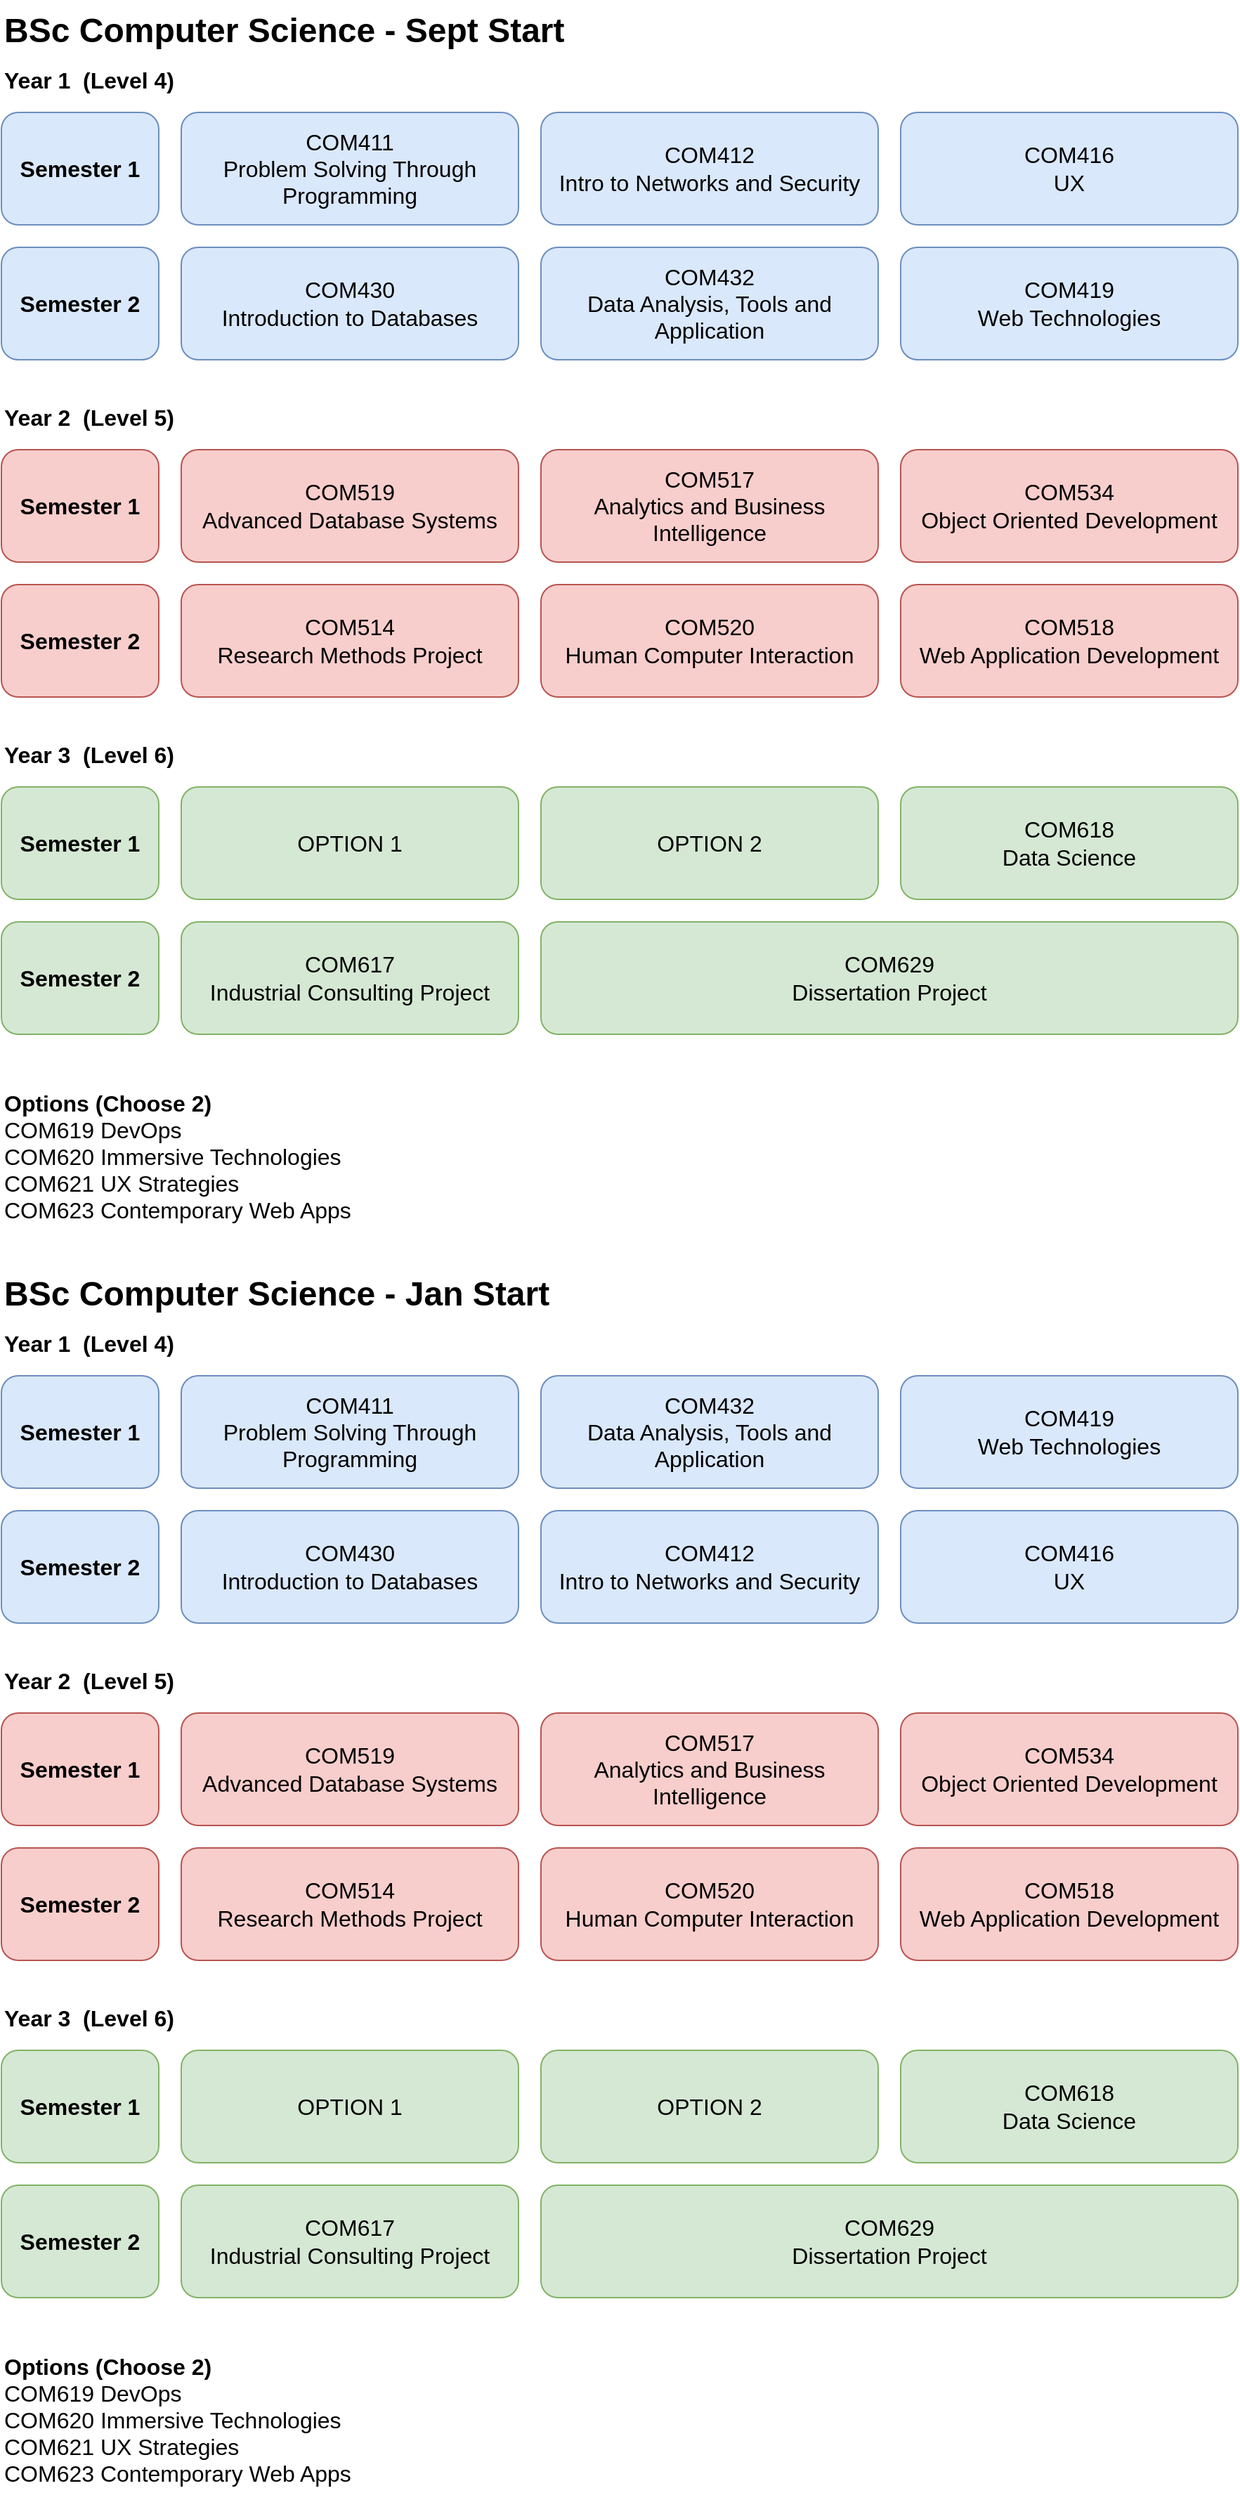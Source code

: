 <mxfile version="26.2.15" pages="4">
  <diagram name="BSc Computing" id="5oKkY3aoXNXuIIxceFsS">
    <mxGraphModel dx="1498" dy="953" grid="1" gridSize="4" guides="1" tooltips="1" connect="1" arrows="1" fold="1" page="1" pageScale="1" pageWidth="1169" pageHeight="1654" math="0" shadow="0">
      <root>
        <mxCell id="0" />
        <mxCell id="1" parent="0" />
        <mxCell id="dmCYJQqiZVbZdqvDrLWX-7" value="&lt;font style=&quot;font-size: 16px;&quot;&gt;&lt;b&gt;Semester 2&lt;/b&gt;&lt;/font&gt;" style="rounded=1;whiteSpace=wrap;html=1;fillColor=#dae8fc;strokeColor=#6c8ebf;" parent="1" vertex="1">
          <mxGeometry x="64" y="273" width="112" height="80" as="geometry" />
        </mxCell>
        <mxCell id="dmCYJQqiZVbZdqvDrLWX-1" value="&lt;font style=&quot;font-size: 16px;&quot;&gt;COM411 &lt;br&gt;Problem Solving Through Programming&lt;/font&gt;" style="rounded=1;whiteSpace=wrap;html=1;fillColor=#dae8fc;strokeColor=#6c8ebf;" parent="1" vertex="1">
          <mxGeometry x="192" y="177" width="240" height="80" as="geometry" />
        </mxCell>
        <mxCell id="dmCYJQqiZVbZdqvDrLWX-2" value="&lt;font style=&quot;font-size: 16px;&quot;&gt;COM416&lt;br&gt;UX&lt;/font&gt;" style="rounded=1;whiteSpace=wrap;html=1;fillColor=#dae8fc;strokeColor=#6c8ebf;" parent="1" vertex="1">
          <mxGeometry x="704" y="177" width="240" height="80" as="geometry" />
        </mxCell>
        <mxCell id="dmCYJQqiZVbZdqvDrLWX-3" value="&lt;font style=&quot;font-size: 16px;&quot;&gt;COM412 &lt;br&gt;Intro to Networks and Security&lt;/font&gt;" style="rounded=1;whiteSpace=wrap;html=1;fillColor=#dae8fc;strokeColor=#6c8ebf;" parent="1" vertex="1">
          <mxGeometry x="448" y="177" width="240" height="80" as="geometry" />
        </mxCell>
        <mxCell id="dmCYJQqiZVbZdqvDrLWX-4" value="&lt;font style=&quot;font-size: 16px;&quot;&gt;COM430&lt;br&gt;Introduction to Databases&lt;/font&gt;" style="rounded=1;whiteSpace=wrap;html=1;fillColor=#dae8fc;strokeColor=#6c8ebf;" parent="1" vertex="1">
          <mxGeometry x="192" y="273" width="240" height="80" as="geometry" />
        </mxCell>
        <mxCell id="dmCYJQqiZVbZdqvDrLWX-5" value="&lt;font style=&quot;font-size: 16px;&quot;&gt;COM432&lt;br&gt;Data Analysis, Tools and Application &lt;/font&gt;" style="rounded=1;whiteSpace=wrap;html=1;fillColor=#dae8fc;strokeColor=#6c8ebf;" parent="1" vertex="1">
          <mxGeometry x="448" y="273" width="240" height="80" as="geometry" />
        </mxCell>
        <mxCell id="dmCYJQqiZVbZdqvDrLWX-6" value="&lt;font style=&quot;font-size: 16px;&quot;&gt;COM419&lt;br&gt;Web Technologies&lt;/font&gt;" style="rounded=1;whiteSpace=wrap;html=1;fillColor=#dae8fc;strokeColor=#6c8ebf;" parent="1" vertex="1">
          <mxGeometry x="704" y="273" width="240" height="80" as="geometry" />
        </mxCell>
        <mxCell id="dmCYJQqiZVbZdqvDrLWX-8" value="&lt;font style=&quot;font-size: 16px;&quot;&gt;&lt;b&gt;Semester 1&lt;/b&gt;&lt;/font&gt;" style="rounded=1;whiteSpace=wrap;html=1;fillColor=#dae8fc;strokeColor=#6c8ebf;" parent="1" vertex="1">
          <mxGeometry x="64" y="177" width="112" height="80" as="geometry" />
        </mxCell>
        <mxCell id="dmCYJQqiZVbZdqvDrLWX-10" value="&lt;font style=&quot;font-size: 24px;&quot;&gt;&lt;b&gt;BSc Computer Science - Sept Start&lt;/b&gt;&lt;/font&gt;" style="text;html=1;align=left;verticalAlign=middle;resizable=0;points=[];autosize=1;strokeColor=none;fillColor=none;" parent="1" vertex="1">
          <mxGeometry x="64" y="97" width="420" height="44" as="geometry" />
        </mxCell>
        <mxCell id="dmCYJQqiZVbZdqvDrLWX-11" value="&lt;font style=&quot;font-size: 16px;&quot;&gt;&lt;b&gt;Year 1&amp;nbsp; (Level 4)&lt;/b&gt;&lt;/font&gt;" style="text;html=1;align=left;verticalAlign=middle;resizable=0;points=[];autosize=1;strokeColor=none;fillColor=none;" parent="1" vertex="1">
          <mxGeometry x="64" y="138" width="144" height="32" as="geometry" />
        </mxCell>
        <mxCell id="dmCYJQqiZVbZdqvDrLWX-12" value="&lt;font style=&quot;font-size: 16px;&quot;&gt;&lt;b&gt;Semester 2&lt;/b&gt;&lt;/font&gt;" style="rounded=1;whiteSpace=wrap;html=1;fillColor=#f8cecc;strokeColor=#b85450;" parent="1" vertex="1">
          <mxGeometry x="64" y="513" width="112" height="80" as="geometry" />
        </mxCell>
        <mxCell id="dmCYJQqiZVbZdqvDrLWX-13" value="&lt;font style=&quot;font-size: 16px;&quot;&gt;COM519&lt;br&gt;Advanced Database Systems&lt;/font&gt;" style="rounded=1;whiteSpace=wrap;html=1;fillColor=#f8cecc;strokeColor=#b85450;" parent="1" vertex="1">
          <mxGeometry x="192" y="417" width="240" height="80" as="geometry" />
        </mxCell>
        <mxCell id="dmCYJQqiZVbZdqvDrLWX-14" value="&lt;font style=&quot;font-size: 16px;&quot;&gt;COM534&lt;br&gt;Object Oriented Development&lt;/font&gt;" style="rounded=1;whiteSpace=wrap;html=1;fillColor=#f8cecc;strokeColor=#b85450;" parent="1" vertex="1">
          <mxGeometry x="704" y="417" width="240" height="80" as="geometry" />
        </mxCell>
        <mxCell id="dmCYJQqiZVbZdqvDrLWX-15" value="&lt;font style=&quot;font-size: 16px;&quot;&gt;COM517 &lt;br&gt;Analytics and Business Intelligence&lt;/font&gt;" style="rounded=1;whiteSpace=wrap;html=1;fillColor=#f8cecc;strokeColor=#b85450;" parent="1" vertex="1">
          <mxGeometry x="448" y="417" width="240" height="80" as="geometry" />
        </mxCell>
        <mxCell id="dmCYJQqiZVbZdqvDrLWX-16" value="&lt;font style=&quot;font-size: 16px;&quot;&gt;COM514&lt;br&gt;Research Methods Project&lt;/font&gt;" style="rounded=1;whiteSpace=wrap;html=1;fillColor=#f8cecc;strokeColor=#b85450;" parent="1" vertex="1">
          <mxGeometry x="192" y="513" width="240" height="80" as="geometry" />
        </mxCell>
        <mxCell id="dmCYJQqiZVbZdqvDrLWX-17" value="&lt;font style=&quot;font-size: 16px;&quot;&gt;COM520&lt;br&gt;Human Computer Interaction&lt;/font&gt;" style="rounded=1;whiteSpace=wrap;html=1;fillColor=#f8cecc;strokeColor=#b85450;" parent="1" vertex="1">
          <mxGeometry x="448" y="513" width="240" height="80" as="geometry" />
        </mxCell>
        <mxCell id="dmCYJQqiZVbZdqvDrLWX-18" value="&lt;font style=&quot;font-size: 16px;&quot;&gt;COM518&lt;br&gt;Web Application Development&lt;/font&gt;" style="rounded=1;whiteSpace=wrap;html=1;fillColor=#f8cecc;strokeColor=#b85450;" parent="1" vertex="1">
          <mxGeometry x="704" y="513" width="240" height="80" as="geometry" />
        </mxCell>
        <mxCell id="dmCYJQqiZVbZdqvDrLWX-19" value="&lt;font style=&quot;font-size: 16px;&quot;&gt;&lt;b&gt;Semester 1&lt;/b&gt;&lt;/font&gt;" style="rounded=1;whiteSpace=wrap;html=1;fillColor=#f8cecc;strokeColor=#b85450;" parent="1" vertex="1">
          <mxGeometry x="64" y="417" width="112" height="80" as="geometry" />
        </mxCell>
        <mxCell id="dmCYJQqiZVbZdqvDrLWX-20" value="&lt;font style=&quot;font-size: 16px;&quot;&gt;&lt;b&gt;Year 2&amp;nbsp; (Level 5)&lt;/b&gt;&lt;/font&gt;" style="text;html=1;align=left;verticalAlign=middle;resizable=0;points=[];autosize=1;strokeColor=none;fillColor=none;" parent="1" vertex="1">
          <mxGeometry x="64" y="378" width="144" height="32" as="geometry" />
        </mxCell>
        <mxCell id="dmCYJQqiZVbZdqvDrLWX-21" value="&lt;font style=&quot;font-size: 16px;&quot;&gt;&lt;b&gt;Semester 2&lt;/b&gt;&lt;/font&gt;" style="rounded=1;whiteSpace=wrap;html=1;fillColor=#d5e8d4;strokeColor=#82b366;" parent="1" vertex="1">
          <mxGeometry x="64" y="753" width="112" height="80" as="geometry" />
        </mxCell>
        <mxCell id="dmCYJQqiZVbZdqvDrLWX-22" value="&lt;span style=&quot;font-size: 16px;&quot;&gt;OPTION 1&lt;/span&gt;" style="rounded=1;whiteSpace=wrap;html=1;fillColor=#d5e8d4;strokeColor=#82b366;" parent="1" vertex="1">
          <mxGeometry x="192" y="657" width="240" height="80" as="geometry" />
        </mxCell>
        <mxCell id="dmCYJQqiZVbZdqvDrLWX-23" value="&lt;font style=&quot;font-size: 16px;&quot;&gt;COM618&lt;br&gt;Data Science&lt;/font&gt;" style="rounded=1;whiteSpace=wrap;html=1;fillColor=#d5e8d4;strokeColor=#82b366;" parent="1" vertex="1">
          <mxGeometry x="704" y="657" width="240" height="80" as="geometry" />
        </mxCell>
        <mxCell id="dmCYJQqiZVbZdqvDrLWX-24" value="&lt;span style=&quot;font-size: 16px;&quot;&gt;OPTION 2&lt;/span&gt;" style="rounded=1;whiteSpace=wrap;html=1;fillColor=#d5e8d4;strokeColor=#82b366;" parent="1" vertex="1">
          <mxGeometry x="448" y="657" width="240" height="80" as="geometry" />
        </mxCell>
        <mxCell id="dmCYJQqiZVbZdqvDrLWX-25" value="&lt;font style=&quot;font-size: 16px;&quot;&gt;&lt;font style=&quot;font-size: 16px;&quot;&gt;COM617&lt;br&gt;Industrial Consulting Projec&lt;/font&gt;t&lt;/font&gt;" style="rounded=1;whiteSpace=wrap;html=1;fillColor=#d5e8d4;strokeColor=#82b366;" parent="1" vertex="1">
          <mxGeometry x="192" y="753" width="240" height="80" as="geometry" />
        </mxCell>
        <mxCell id="dmCYJQqiZVbZdqvDrLWX-26" value="&lt;font style=&quot;font-size: 16px;&quot;&gt;COM629&lt;br&gt;Dissertation Project &lt;/font&gt;" style="rounded=1;whiteSpace=wrap;html=1;fillColor=#d5e8d4;strokeColor=#82b366;" parent="1" vertex="1">
          <mxGeometry x="448" y="753" width="496" height="80" as="geometry" />
        </mxCell>
        <mxCell id="dmCYJQqiZVbZdqvDrLWX-28" value="&lt;font style=&quot;font-size: 16px;&quot;&gt;&lt;b&gt;Semester 1&lt;/b&gt;&lt;/font&gt;" style="rounded=1;whiteSpace=wrap;html=1;fillColor=#d5e8d4;strokeColor=#82b366;" parent="1" vertex="1">
          <mxGeometry x="64" y="657" width="112" height="80" as="geometry" />
        </mxCell>
        <mxCell id="dmCYJQqiZVbZdqvDrLWX-29" value="&lt;font style=&quot;font-size: 16px;&quot;&gt;&lt;b&gt;Year 3&amp;nbsp; (Level 6)&lt;/b&gt;&lt;/font&gt;" style="text;html=1;align=left;verticalAlign=middle;resizable=0;points=[];autosize=1;strokeColor=none;fillColor=none;" parent="1" vertex="1">
          <mxGeometry x="64" y="618" width="144" height="32" as="geometry" />
        </mxCell>
        <mxCell id="dmCYJQqiZVbZdqvDrLWX-30" value="&lt;font style=&quot;font-size: 16px;&quot;&gt;&lt;b&gt;Options (Choose 2)&lt;/b&gt;&lt;br&gt;COM619 DevOps &lt;br&gt;COM620 Immersive Technologies&lt;br&gt;COM621 UX Strategies&lt;br&gt;COM623 Contemporary Web Apps&lt;br&gt;&lt;/font&gt;" style="text;html=1;align=left;verticalAlign=middle;resizable=0;points=[];autosize=1;strokeColor=none;fillColor=none;" parent="1" vertex="1">
          <mxGeometry x="64" y="864" width="268" height="112" as="geometry" />
        </mxCell>
        <mxCell id="KaZkUvFLCKGvjJ1akCM5-1" value="&lt;font style=&quot;font-size: 16px;&quot;&gt;&lt;b&gt;Semester 2&lt;/b&gt;&lt;/font&gt;" style="rounded=1;whiteSpace=wrap;html=1;fillColor=#dae8fc;strokeColor=#6c8ebf;" vertex="1" parent="1">
          <mxGeometry x="64" y="1172" width="112" height="80" as="geometry" />
        </mxCell>
        <mxCell id="KaZkUvFLCKGvjJ1akCM5-2" value="&lt;font style=&quot;font-size: 16px;&quot;&gt;COM411 &lt;br&gt;Problem Solving Through Programming&lt;/font&gt;" style="rounded=1;whiteSpace=wrap;html=1;fillColor=#dae8fc;strokeColor=#6c8ebf;" vertex="1" parent="1">
          <mxGeometry x="192" y="1076" width="240" height="80" as="geometry" />
        </mxCell>
        <mxCell id="KaZkUvFLCKGvjJ1akCM5-3" value="&lt;font style=&quot;font-size: 16px;&quot;&gt;COM416&lt;br&gt;UX&lt;/font&gt;" style="rounded=1;whiteSpace=wrap;html=1;fillColor=#dae8fc;strokeColor=#6c8ebf;" vertex="1" parent="1">
          <mxGeometry x="704" y="1172" width="240" height="80" as="geometry" />
        </mxCell>
        <mxCell id="KaZkUvFLCKGvjJ1akCM5-4" value="&lt;font style=&quot;font-size: 16px;&quot;&gt;COM412 &lt;br&gt;Intro to Networks and Security&lt;/font&gt;" style="rounded=1;whiteSpace=wrap;html=1;fillColor=#dae8fc;strokeColor=#6c8ebf;" vertex="1" parent="1">
          <mxGeometry x="448" y="1172" width="240" height="80" as="geometry" />
        </mxCell>
        <mxCell id="KaZkUvFLCKGvjJ1akCM5-5" value="&lt;font style=&quot;font-size: 16px;&quot;&gt;COM430&lt;br&gt;Introduction to Databases&lt;/font&gt;" style="rounded=1;whiteSpace=wrap;html=1;fillColor=#dae8fc;strokeColor=#6c8ebf;" vertex="1" parent="1">
          <mxGeometry x="192" y="1172" width="240" height="80" as="geometry" />
        </mxCell>
        <mxCell id="KaZkUvFLCKGvjJ1akCM5-6" value="&lt;font style=&quot;font-size: 16px;&quot;&gt;COM432&lt;br&gt;Data Analysis, Tools and Application &lt;/font&gt;" style="rounded=1;whiteSpace=wrap;html=1;fillColor=#dae8fc;strokeColor=#6c8ebf;" vertex="1" parent="1">
          <mxGeometry x="448" y="1076" width="240" height="80" as="geometry" />
        </mxCell>
        <mxCell id="KaZkUvFLCKGvjJ1akCM5-7" value="&lt;font style=&quot;font-size: 16px;&quot;&gt;COM419&lt;br&gt;Web Technologies&lt;/font&gt;" style="rounded=1;whiteSpace=wrap;html=1;fillColor=#dae8fc;strokeColor=#6c8ebf;" vertex="1" parent="1">
          <mxGeometry x="704" y="1076" width="240" height="80" as="geometry" />
        </mxCell>
        <mxCell id="KaZkUvFLCKGvjJ1akCM5-8" value="&lt;font style=&quot;font-size: 16px;&quot;&gt;&lt;b&gt;Semester 1&lt;/b&gt;&lt;/font&gt;" style="rounded=1;whiteSpace=wrap;html=1;fillColor=#dae8fc;strokeColor=#6c8ebf;" vertex="1" parent="1">
          <mxGeometry x="64" y="1076" width="112" height="80" as="geometry" />
        </mxCell>
        <mxCell id="KaZkUvFLCKGvjJ1akCM5-9" value="&lt;font style=&quot;font-size: 24px;&quot;&gt;&lt;b&gt;BSc Computer Science - Jan Start&lt;/b&gt;&lt;/font&gt;" style="text;html=1;align=left;verticalAlign=middle;resizable=0;points=[];autosize=1;strokeColor=none;fillColor=none;" vertex="1" parent="1">
          <mxGeometry x="64" y="996" width="412" height="44" as="geometry" />
        </mxCell>
        <mxCell id="KaZkUvFLCKGvjJ1akCM5-10" value="&lt;font style=&quot;font-size: 16px;&quot;&gt;&lt;b&gt;Year 1&amp;nbsp; (Level 4)&lt;/b&gt;&lt;/font&gt;" style="text;html=1;align=left;verticalAlign=middle;resizable=0;points=[];autosize=1;strokeColor=none;fillColor=none;" vertex="1" parent="1">
          <mxGeometry x="64" y="1037" width="144" height="32" as="geometry" />
        </mxCell>
        <mxCell id="KaZkUvFLCKGvjJ1akCM5-11" value="&lt;font style=&quot;font-size: 16px;&quot;&gt;&lt;b&gt;Semester 2&lt;/b&gt;&lt;/font&gt;" style="rounded=1;whiteSpace=wrap;html=1;fillColor=#f8cecc;strokeColor=#b85450;" vertex="1" parent="1">
          <mxGeometry x="64" y="1412" width="112" height="80" as="geometry" />
        </mxCell>
        <mxCell id="KaZkUvFLCKGvjJ1akCM5-12" value="&lt;font style=&quot;font-size: 16px;&quot;&gt;COM519&lt;br&gt;Advanced Database Systems&lt;/font&gt;" style="rounded=1;whiteSpace=wrap;html=1;fillColor=#f8cecc;strokeColor=#b85450;" vertex="1" parent="1">
          <mxGeometry x="192" y="1316" width="240" height="80" as="geometry" />
        </mxCell>
        <mxCell id="KaZkUvFLCKGvjJ1akCM5-13" value="&lt;font style=&quot;font-size: 16px;&quot;&gt;COM534&lt;br&gt;Object Oriented Development&lt;/font&gt;" style="rounded=1;whiteSpace=wrap;html=1;fillColor=#f8cecc;strokeColor=#b85450;" vertex="1" parent="1">
          <mxGeometry x="704" y="1316" width="240" height="80" as="geometry" />
        </mxCell>
        <mxCell id="KaZkUvFLCKGvjJ1akCM5-14" value="&lt;font style=&quot;font-size: 16px;&quot;&gt;COM517 &lt;br&gt;Analytics and Business Intelligence&lt;/font&gt;" style="rounded=1;whiteSpace=wrap;html=1;fillColor=#f8cecc;strokeColor=#b85450;" vertex="1" parent="1">
          <mxGeometry x="448" y="1316" width="240" height="80" as="geometry" />
        </mxCell>
        <mxCell id="KaZkUvFLCKGvjJ1akCM5-15" value="&lt;font style=&quot;font-size: 16px;&quot;&gt;COM514&lt;br&gt;Research Methods Project&lt;/font&gt;" style="rounded=1;whiteSpace=wrap;html=1;fillColor=#f8cecc;strokeColor=#b85450;" vertex="1" parent="1">
          <mxGeometry x="192" y="1412" width="240" height="80" as="geometry" />
        </mxCell>
        <mxCell id="KaZkUvFLCKGvjJ1akCM5-16" value="&lt;font style=&quot;font-size: 16px;&quot;&gt;COM520&lt;br&gt;Human Computer Interaction&lt;/font&gt;" style="rounded=1;whiteSpace=wrap;html=1;fillColor=#f8cecc;strokeColor=#b85450;" vertex="1" parent="1">
          <mxGeometry x="448" y="1412" width="240" height="80" as="geometry" />
        </mxCell>
        <mxCell id="KaZkUvFLCKGvjJ1akCM5-17" value="&lt;font style=&quot;font-size: 16px;&quot;&gt;COM518&lt;br&gt;Web Application Development&lt;/font&gt;" style="rounded=1;whiteSpace=wrap;html=1;fillColor=#f8cecc;strokeColor=#b85450;" vertex="1" parent="1">
          <mxGeometry x="704" y="1412" width="240" height="80" as="geometry" />
        </mxCell>
        <mxCell id="KaZkUvFLCKGvjJ1akCM5-18" value="&lt;font style=&quot;font-size: 16px;&quot;&gt;&lt;b&gt;Semester 1&lt;/b&gt;&lt;/font&gt;" style="rounded=1;whiteSpace=wrap;html=1;fillColor=#f8cecc;strokeColor=#b85450;" vertex="1" parent="1">
          <mxGeometry x="64" y="1316" width="112" height="80" as="geometry" />
        </mxCell>
        <mxCell id="KaZkUvFLCKGvjJ1akCM5-19" value="&lt;font style=&quot;font-size: 16px;&quot;&gt;&lt;b&gt;Year 2&amp;nbsp; (Level 5)&lt;/b&gt;&lt;/font&gt;" style="text;html=1;align=left;verticalAlign=middle;resizable=0;points=[];autosize=1;strokeColor=none;fillColor=none;" vertex="1" parent="1">
          <mxGeometry x="64" y="1277" width="144" height="32" as="geometry" />
        </mxCell>
        <mxCell id="KaZkUvFLCKGvjJ1akCM5-20" value="&lt;font style=&quot;font-size: 16px;&quot;&gt;&lt;b&gt;Semester 2&lt;/b&gt;&lt;/font&gt;" style="rounded=1;whiteSpace=wrap;html=1;fillColor=#d5e8d4;strokeColor=#82b366;" vertex="1" parent="1">
          <mxGeometry x="64" y="1652" width="112" height="80" as="geometry" />
        </mxCell>
        <mxCell id="KaZkUvFLCKGvjJ1akCM5-21" value="&lt;span style=&quot;font-size: 16px;&quot;&gt;OPTION 1&lt;/span&gt;" style="rounded=1;whiteSpace=wrap;html=1;fillColor=#d5e8d4;strokeColor=#82b366;" vertex="1" parent="1">
          <mxGeometry x="192" y="1556" width="240" height="80" as="geometry" />
        </mxCell>
        <mxCell id="KaZkUvFLCKGvjJ1akCM5-22" value="&lt;font style=&quot;font-size: 16px;&quot;&gt;COM618&lt;br&gt;Data Science&lt;/font&gt;" style="rounded=1;whiteSpace=wrap;html=1;fillColor=#d5e8d4;strokeColor=#82b366;" vertex="1" parent="1">
          <mxGeometry x="704" y="1556" width="240" height="80" as="geometry" />
        </mxCell>
        <mxCell id="KaZkUvFLCKGvjJ1akCM5-23" value="&lt;span style=&quot;font-size: 16px;&quot;&gt;OPTION 2&lt;/span&gt;" style="rounded=1;whiteSpace=wrap;html=1;fillColor=#d5e8d4;strokeColor=#82b366;" vertex="1" parent="1">
          <mxGeometry x="448" y="1556" width="240" height="80" as="geometry" />
        </mxCell>
        <mxCell id="KaZkUvFLCKGvjJ1akCM5-24" value="&lt;font style=&quot;font-size: 16px;&quot;&gt;&lt;font style=&quot;font-size: 16px;&quot;&gt;COM617&lt;br&gt;Industrial Consulting Projec&lt;/font&gt;t&lt;/font&gt;" style="rounded=1;whiteSpace=wrap;html=1;fillColor=#d5e8d4;strokeColor=#82b366;" vertex="1" parent="1">
          <mxGeometry x="192" y="1652" width="240" height="80" as="geometry" />
        </mxCell>
        <mxCell id="KaZkUvFLCKGvjJ1akCM5-25" value="&lt;font style=&quot;font-size: 16px;&quot;&gt;COM629&lt;br&gt;Dissertation Project &lt;/font&gt;" style="rounded=1;whiteSpace=wrap;html=1;fillColor=#d5e8d4;strokeColor=#82b366;" vertex="1" parent="1">
          <mxGeometry x="448" y="1652" width="496" height="80" as="geometry" />
        </mxCell>
        <mxCell id="KaZkUvFLCKGvjJ1akCM5-26" value="&lt;font style=&quot;font-size: 16px;&quot;&gt;&lt;b&gt;Semester 1&lt;/b&gt;&lt;/font&gt;" style="rounded=1;whiteSpace=wrap;html=1;fillColor=#d5e8d4;strokeColor=#82b366;" vertex="1" parent="1">
          <mxGeometry x="64" y="1556" width="112" height="80" as="geometry" />
        </mxCell>
        <mxCell id="KaZkUvFLCKGvjJ1akCM5-27" value="&lt;font style=&quot;font-size: 16px;&quot;&gt;&lt;b&gt;Year 3&amp;nbsp; (Level 6)&lt;/b&gt;&lt;/font&gt;" style="text;html=1;align=left;verticalAlign=middle;resizable=0;points=[];autosize=1;strokeColor=none;fillColor=none;" vertex="1" parent="1">
          <mxGeometry x="64" y="1517" width="144" height="32" as="geometry" />
        </mxCell>
        <mxCell id="KaZkUvFLCKGvjJ1akCM5-28" value="&lt;font style=&quot;font-size: 16px;&quot;&gt;&lt;b&gt;Options (Choose 2)&lt;/b&gt;&lt;br&gt;COM619 DevOps &lt;br&gt;COM620 Immersive Technologies&lt;br&gt;COM621 UX Strategies&lt;br&gt;COM623 Contemporary Web Apps&lt;br&gt;&lt;/font&gt;" style="text;html=1;align=left;verticalAlign=middle;resizable=0;points=[];autosize=1;strokeColor=none;fillColor=none;" vertex="1" parent="1">
          <mxGeometry x="64" y="1763" width="268" height="112" as="geometry" />
        </mxCell>
      </root>
    </mxGraphModel>
  </diagram>
  <diagram name="BSc Software Engineering" id="3MNGfRF_Feda_YQG2LIf">
    <mxGraphModel dx="1419" dy="620" grid="1" gridSize="4" guides="1" tooltips="1" connect="1" arrows="1" fold="1" page="1" pageScale="1" pageWidth="1169" pageHeight="1654" math="0" shadow="0">
      <root>
        <mxCell id="A-2Iu6MPS0eFOaTUJ5Hn-0" />
        <mxCell id="A-2Iu6MPS0eFOaTUJ5Hn-1" parent="A-2Iu6MPS0eFOaTUJ5Hn-0" />
        <mxCell id="A-2Iu6MPS0eFOaTUJ5Hn-2" value="&lt;font style=&quot;font-size: 16px;&quot;&gt;&lt;b&gt;Semester 2&lt;/b&gt;&lt;/font&gt;" style="rounded=1;whiteSpace=wrap;html=1;fillColor=#dae8fc;strokeColor=#6c8ebf;" parent="A-2Iu6MPS0eFOaTUJ5Hn-1" vertex="1">
          <mxGeometry x="64" y="273" width="112" height="80" as="geometry" />
        </mxCell>
        <mxCell id="A-2Iu6MPS0eFOaTUJ5Hn-3" value="&lt;font style=&quot;font-size: 16px;&quot;&gt;COM411 &lt;br&gt;Problem Solving Through Programming&lt;/font&gt;" style="rounded=1;whiteSpace=wrap;html=1;fillColor=#dae8fc;strokeColor=#6c8ebf;" parent="A-2Iu6MPS0eFOaTUJ5Hn-1" vertex="1">
          <mxGeometry x="192" y="177" width="240" height="80" as="geometry" />
        </mxCell>
        <mxCell id="A-2Iu6MPS0eFOaTUJ5Hn-4" value="&lt;font style=&quot;font-size: 16px;&quot;&gt;COM431&lt;br&gt;Data Structures, Algorithms &amp;amp; Mathematics&lt;/font&gt;" style="rounded=1;whiteSpace=wrap;html=1;fillColor=#dae8fc;strokeColor=#6c8ebf;" parent="A-2Iu6MPS0eFOaTUJ5Hn-1" vertex="1">
          <mxGeometry x="192" y="276" width="240" height="80" as="geometry" />
        </mxCell>
        <mxCell id="A-2Iu6MPS0eFOaTUJ5Hn-5" value="&lt;font style=&quot;font-size: 16px;&quot;&gt;COM412 &lt;br&gt;Intro to Networks and Security&lt;/font&gt;" style="rounded=1;whiteSpace=wrap;html=1;fillColor=#dae8fc;strokeColor=#6c8ebf;" parent="A-2Iu6MPS0eFOaTUJ5Hn-1" vertex="1">
          <mxGeometry x="448" y="177" width="240" height="80" as="geometry" />
        </mxCell>
        <mxCell id="A-2Iu6MPS0eFOaTUJ5Hn-6" value="&lt;font style=&quot;font-size: 16px;&quot;&gt;COM430&lt;br&gt;Introduction to Databases&lt;/font&gt;" style="rounded=1;whiteSpace=wrap;html=1;fillColor=#dae8fc;strokeColor=#6c8ebf;" parent="A-2Iu6MPS0eFOaTUJ5Hn-1" vertex="1">
          <mxGeometry x="704" y="177" width="240" height="80" as="geometry" />
        </mxCell>
        <mxCell id="A-2Iu6MPS0eFOaTUJ5Hn-7" value="&lt;font style=&quot;font-size: 16px;&quot;&gt;COM422&lt;br&gt;Software Testing and Reliability Engineering &lt;/font&gt;" style="rounded=1;whiteSpace=wrap;html=1;fillColor=#dae8fc;strokeColor=#6c8ebf;" parent="A-2Iu6MPS0eFOaTUJ5Hn-1" vertex="1">
          <mxGeometry x="448" y="273" width="240" height="80" as="geometry" />
        </mxCell>
        <mxCell id="A-2Iu6MPS0eFOaTUJ5Hn-8" value="&lt;font style=&quot;font-size: 16px;&quot;&gt;COM419&lt;br&gt;Web Technologies&lt;/font&gt;" style="rounded=1;whiteSpace=wrap;html=1;fillColor=#dae8fc;strokeColor=#6c8ebf;" parent="A-2Iu6MPS0eFOaTUJ5Hn-1" vertex="1">
          <mxGeometry x="704" y="273" width="240" height="80" as="geometry" />
        </mxCell>
        <mxCell id="A-2Iu6MPS0eFOaTUJ5Hn-9" value="&lt;font style=&quot;font-size: 16px;&quot;&gt;&lt;b&gt;Semester 1&lt;/b&gt;&lt;/font&gt;" style="rounded=1;whiteSpace=wrap;html=1;fillColor=#dae8fc;strokeColor=#6c8ebf;" parent="A-2Iu6MPS0eFOaTUJ5Hn-1" vertex="1">
          <mxGeometry x="64" y="177" width="112" height="80" as="geometry" />
        </mxCell>
        <mxCell id="A-2Iu6MPS0eFOaTUJ5Hn-10" value="&lt;font style=&quot;font-size: 24px;&quot;&gt;&lt;b&gt;BSc &lt;/b&gt;&lt;/font&gt;&lt;font style=&quot;font-size: 24px;&quot;&gt;&lt;b&gt;Software Engineering&lt;/b&gt;&lt;/font&gt;" style="text;html=1;align=left;verticalAlign=middle;resizable=0;points=[];autosize=1;strokeColor=none;fillColor=none;" parent="A-2Iu6MPS0eFOaTUJ5Hn-1" vertex="1">
          <mxGeometry x="64" y="97" width="324" height="44" as="geometry" />
        </mxCell>
        <mxCell id="A-2Iu6MPS0eFOaTUJ5Hn-11" value="&lt;font style=&quot;font-size: 16px;&quot;&gt;&lt;b&gt;Year 1&amp;nbsp; (Level 4)&lt;/b&gt;&lt;/font&gt;" style="text;html=1;align=left;verticalAlign=middle;resizable=0;points=[];autosize=1;strokeColor=none;fillColor=none;" parent="A-2Iu6MPS0eFOaTUJ5Hn-1" vertex="1">
          <mxGeometry x="64" y="138" width="144" height="32" as="geometry" />
        </mxCell>
        <mxCell id="A-2Iu6MPS0eFOaTUJ5Hn-12" value="&lt;font style=&quot;font-size: 16px;&quot;&gt;&lt;b&gt;Semester 2&lt;/b&gt;&lt;/font&gt;" style="rounded=1;whiteSpace=wrap;html=1;fillColor=#f8cecc;strokeColor=#b85450;" parent="A-2Iu6MPS0eFOaTUJ5Hn-1" vertex="1">
          <mxGeometry x="64" y="513" width="112" height="80" as="geometry" />
        </mxCell>
        <mxCell id="A-2Iu6MPS0eFOaTUJ5Hn-13" value="&lt;font style=&quot;font-size: 16px;&quot;&gt;COM519&lt;br&gt;Advanced Database Systems&lt;/font&gt;" style="rounded=1;whiteSpace=wrap;html=1;fillColor=#f8cecc;strokeColor=#b85450;" parent="A-2Iu6MPS0eFOaTUJ5Hn-1" vertex="1">
          <mxGeometry x="192" y="417" width="240" height="80" as="geometry" />
        </mxCell>
        <mxCell id="A-2Iu6MPS0eFOaTUJ5Hn-14" value="&lt;font style=&quot;font-size: 16px;&quot;&gt;COM534&lt;br&gt;Object Oriented Development&lt;/font&gt;" style="rounded=1;whiteSpace=wrap;html=1;fillColor=#f8cecc;strokeColor=#b85450;" parent="A-2Iu6MPS0eFOaTUJ5Hn-1" vertex="1">
          <mxGeometry x="704" y="417" width="240" height="80" as="geometry" />
        </mxCell>
        <mxCell id="A-2Iu6MPS0eFOaTUJ5Hn-15" value="&lt;font style=&quot;font-size: 16px;&quot;&gt;COM526&lt;br&gt;Introduction to AI&lt;/font&gt;" style="rounded=1;whiteSpace=wrap;html=1;fillColor=#f8cecc;strokeColor=#b85450;" parent="A-2Iu6MPS0eFOaTUJ5Hn-1" vertex="1">
          <mxGeometry x="448" y="417" width="240" height="80" as="geometry" />
        </mxCell>
        <mxCell id="A-2Iu6MPS0eFOaTUJ5Hn-16" value="&lt;font style=&quot;font-size: 16px;&quot;&gt;COM514&lt;br&gt;Research Methods Project&lt;/font&gt;" style="rounded=1;whiteSpace=wrap;html=1;fillColor=#f8cecc;strokeColor=#b85450;" parent="A-2Iu6MPS0eFOaTUJ5Hn-1" vertex="1">
          <mxGeometry x="192" y="513" width="240" height="80" as="geometry" />
        </mxCell>
        <mxCell id="A-2Iu6MPS0eFOaTUJ5Hn-17" value="&lt;font style=&quot;font-size: 16px;&quot;&gt;COM527&lt;br&gt;Mobile Application Development&lt;/font&gt;" style="rounded=1;whiteSpace=wrap;html=1;fillColor=#f8cecc;strokeColor=#b85450;" parent="A-2Iu6MPS0eFOaTUJ5Hn-1" vertex="1">
          <mxGeometry x="448" y="513" width="240" height="80" as="geometry" />
        </mxCell>
        <mxCell id="A-2Iu6MPS0eFOaTUJ5Hn-18" value="&lt;font style=&quot;font-size: 16px;&quot;&gt;COM518&lt;br&gt;Web Application Development&lt;/font&gt;" style="rounded=1;whiteSpace=wrap;html=1;fillColor=#f8cecc;strokeColor=#b85450;" parent="A-2Iu6MPS0eFOaTUJ5Hn-1" vertex="1">
          <mxGeometry x="704" y="513" width="240" height="80" as="geometry" />
        </mxCell>
        <mxCell id="A-2Iu6MPS0eFOaTUJ5Hn-19" value="&lt;font style=&quot;font-size: 16px;&quot;&gt;&lt;b&gt;Semester 1&lt;/b&gt;&lt;/font&gt;" style="rounded=1;whiteSpace=wrap;html=1;fillColor=#f8cecc;strokeColor=#b85450;" parent="A-2Iu6MPS0eFOaTUJ5Hn-1" vertex="1">
          <mxGeometry x="64" y="417" width="112" height="80" as="geometry" />
        </mxCell>
        <mxCell id="A-2Iu6MPS0eFOaTUJ5Hn-20" value="&lt;font style=&quot;font-size: 16px;&quot;&gt;&lt;b&gt;Year 2&amp;nbsp; (Level 5)&lt;/b&gt;&lt;/font&gt;" style="text;html=1;align=left;verticalAlign=middle;resizable=0;points=[];autosize=1;strokeColor=none;fillColor=none;" parent="A-2Iu6MPS0eFOaTUJ5Hn-1" vertex="1">
          <mxGeometry x="64" y="378" width="144" height="32" as="geometry" />
        </mxCell>
        <mxCell id="A-2Iu6MPS0eFOaTUJ5Hn-21" value="&lt;font style=&quot;font-size: 16px;&quot;&gt;&lt;b&gt;Semester 2&lt;/b&gt;&lt;/font&gt;" style="rounded=1;whiteSpace=wrap;html=1;fillColor=#d5e8d4;strokeColor=#82b366;" parent="A-2Iu6MPS0eFOaTUJ5Hn-1" vertex="1">
          <mxGeometry x="64" y="753" width="112" height="80" as="geometry" />
        </mxCell>
        <mxCell id="A-2Iu6MPS0eFOaTUJ5Hn-22" value="&lt;span style=&quot;font-size: 16px;&quot;&gt;OPTION 1&lt;/span&gt;" style="rounded=1;whiteSpace=wrap;html=1;fillColor=#d5e8d4;strokeColor=#82b366;" parent="A-2Iu6MPS0eFOaTUJ5Hn-1" vertex="1">
          <mxGeometry x="192" y="657" width="240" height="80" as="geometry" />
        </mxCell>
        <mxCell id="A-2Iu6MPS0eFOaTUJ5Hn-23" value="&lt;font style=&quot;font-size: 16px;&quot;&gt;COM619&lt;br&gt;DevOps&lt;/font&gt;" style="rounded=1;whiteSpace=wrap;html=1;fillColor=#d5e8d4;strokeColor=#82b366;" parent="A-2Iu6MPS0eFOaTUJ5Hn-1" vertex="1">
          <mxGeometry x="704" y="657" width="240" height="80" as="geometry" />
        </mxCell>
        <mxCell id="A-2Iu6MPS0eFOaTUJ5Hn-24" value="&lt;span style=&quot;font-size: 16px;&quot;&gt;OPTION 2&lt;/span&gt;" style="rounded=1;whiteSpace=wrap;html=1;fillColor=#d5e8d4;strokeColor=#82b366;" parent="A-2Iu6MPS0eFOaTUJ5Hn-1" vertex="1">
          <mxGeometry x="448" y="657" width="240" height="80" as="geometry" />
        </mxCell>
        <mxCell id="A-2Iu6MPS0eFOaTUJ5Hn-25" value="&lt;font style=&quot;font-size: 16px;&quot;&gt;&lt;font style=&quot;font-size: 16px;&quot;&gt;COM617&lt;br&gt;Industrial Consulting Projec&lt;/font&gt;t&lt;/font&gt;" style="rounded=1;whiteSpace=wrap;html=1;fillColor=#d5e8d4;strokeColor=#82b366;" parent="A-2Iu6MPS0eFOaTUJ5Hn-1" vertex="1">
          <mxGeometry x="192" y="753" width="240" height="80" as="geometry" />
        </mxCell>
        <mxCell id="A-2Iu6MPS0eFOaTUJ5Hn-26" value="&lt;font style=&quot;font-size: 16px;&quot;&gt;COM629&lt;br&gt;Dissertation Project &lt;/font&gt;" style="rounded=1;whiteSpace=wrap;html=1;fillColor=#d5e8d4;strokeColor=#82b366;" parent="A-2Iu6MPS0eFOaTUJ5Hn-1" vertex="1">
          <mxGeometry x="448" y="753" width="496" height="80" as="geometry" />
        </mxCell>
        <mxCell id="A-2Iu6MPS0eFOaTUJ5Hn-27" value="&lt;font style=&quot;font-size: 16px;&quot;&gt;&lt;b&gt;Semester 1&lt;/b&gt;&lt;/font&gt;" style="rounded=1;whiteSpace=wrap;html=1;fillColor=#d5e8d4;strokeColor=#82b366;" parent="A-2Iu6MPS0eFOaTUJ5Hn-1" vertex="1">
          <mxGeometry x="64" y="657" width="112" height="80" as="geometry" />
        </mxCell>
        <mxCell id="A-2Iu6MPS0eFOaTUJ5Hn-28" value="&lt;font style=&quot;font-size: 16px;&quot;&gt;&lt;b&gt;Year 3&amp;nbsp; (Level 6)&lt;/b&gt;&lt;/font&gt;" style="text;html=1;align=left;verticalAlign=middle;resizable=0;points=[];autosize=1;strokeColor=none;fillColor=none;" parent="A-2Iu6MPS0eFOaTUJ5Hn-1" vertex="1">
          <mxGeometry x="64" y="618" width="144" height="32" as="geometry" />
        </mxCell>
        <mxCell id="A-2Iu6MPS0eFOaTUJ5Hn-29" value="&lt;font style=&quot;font-size: 16px;&quot;&gt;&lt;b&gt;Options (Choose 2)&lt;/b&gt;&lt;br&gt;COM626 Mobile Development and 3D Graphics&lt;br&gt;COM620 Immersive Technologies&lt;br&gt;COM618 Data Science&lt;br&gt;COM624 Machine Learning&lt;br&gt;&lt;/font&gt;" style="text;html=1;align=left;verticalAlign=middle;resizable=0;points=[];autosize=1;strokeColor=none;fillColor=none;" parent="A-2Iu6MPS0eFOaTUJ5Hn-1" vertex="1">
          <mxGeometry x="64" y="864" width="360" height="112" as="geometry" />
        </mxCell>
      </root>
    </mxGraphModel>
  </diagram>
  <diagram name="BSc Computer Systems Networks" id="GCOJwqth1ke5JyDyeJ3l">
    <mxGraphModel dx="1306" dy="1173" grid="1" gridSize="4" guides="1" tooltips="1" connect="1" arrows="1" fold="1" page="1" pageScale="1" pageWidth="1169" pageHeight="1654" math="0" shadow="0">
      <root>
        <mxCell id="R5C2FWtkYzCYOCpU7KXr-0" />
        <mxCell id="R5C2FWtkYzCYOCpU7KXr-1" parent="R5C2FWtkYzCYOCpU7KXr-0" />
        <mxCell id="R5C2FWtkYzCYOCpU7KXr-2" value="&lt;font style=&quot;font-size: 16px;&quot;&gt;&lt;b&gt;Semester 2&lt;/b&gt;&lt;/font&gt;" style="rounded=1;whiteSpace=wrap;html=1;fillColor=#dae8fc;strokeColor=#6c8ebf;" parent="R5C2FWtkYzCYOCpU7KXr-1" vertex="1">
          <mxGeometry x="64" y="273" width="112" height="80" as="geometry" />
        </mxCell>
        <mxCell id="R5C2FWtkYzCYOCpU7KXr-3" value="&lt;font style=&quot;font-size: 16px;&quot;&gt;COM411 &lt;br&gt;Problem Solving Through Programming&lt;/font&gt;" style="rounded=1;whiteSpace=wrap;html=1;fillColor=#dae8fc;strokeColor=#6c8ebf;" parent="R5C2FWtkYzCYOCpU7KXr-1" vertex="1">
          <mxGeometry x="192" y="177" width="240" height="80" as="geometry" />
        </mxCell>
        <mxCell id="R5C2FWtkYzCYOCpU7KXr-4" value="&lt;font style=&quot;font-size: 16px;&quot;&gt;COM413 Network Applications&lt;/font&gt;" style="rounded=1;whiteSpace=wrap;html=1;fillColor=#dae8fc;strokeColor=#6c8ebf;" parent="R5C2FWtkYzCYOCpU7KXr-1" vertex="1">
          <mxGeometry x="704" y="177" width="240" height="80" as="geometry" />
        </mxCell>
        <mxCell id="R5C2FWtkYzCYOCpU7KXr-5" value="&lt;font style=&quot;font-size: 16px;&quot;&gt;COM412 &lt;br&gt;Intro to Networks and Security&lt;/font&gt;" style="rounded=1;whiteSpace=wrap;html=1;fillColor=#dae8fc;strokeColor=#6c8ebf;" parent="R5C2FWtkYzCYOCpU7KXr-1" vertex="1">
          <mxGeometry x="448" y="177" width="240" height="80" as="geometry" />
        </mxCell>
        <mxCell id="R5C2FWtkYzCYOCpU7KXr-6" value="&lt;font style=&quot;font-size: 16px;&quot;&gt;COM430&lt;br&gt;Introduction to Databases&lt;/font&gt;" style="rounded=1;whiteSpace=wrap;html=1;fillColor=#dae8fc;strokeColor=#6c8ebf;" parent="R5C2FWtkYzCYOCpU7KXr-1" vertex="1">
          <mxGeometry x="192" y="273" width="240" height="80" as="geometry" />
        </mxCell>
        <mxCell id="R5C2FWtkYzCYOCpU7KXr-7" value="&lt;font style=&quot;font-size: 16px;&quot;&gt;COM414&lt;br&gt;Routing and Switching&lt;/font&gt;" style="rounded=1;whiteSpace=wrap;html=1;fillColor=#dae8fc;strokeColor=#6c8ebf;" parent="R5C2FWtkYzCYOCpU7KXr-1" vertex="1">
          <mxGeometry x="448" y="273" width="240" height="80" as="geometry" />
        </mxCell>
        <mxCell id="R5C2FWtkYzCYOCpU7KXr-8" value="&lt;font style=&quot;font-size: 16px;&quot;&gt;COM415&lt;br&gt;Cyber Security Essentials&lt;/font&gt;" style="rounded=1;whiteSpace=wrap;html=1;fillColor=#dae8fc;strokeColor=#6c8ebf;" parent="R5C2FWtkYzCYOCpU7KXr-1" vertex="1">
          <mxGeometry x="704" y="273" width="240" height="80" as="geometry" />
        </mxCell>
        <mxCell id="R5C2FWtkYzCYOCpU7KXr-9" value="&lt;font style=&quot;font-size: 16px;&quot;&gt;&lt;b&gt;Semester 1&lt;/b&gt;&lt;/font&gt;" style="rounded=1;whiteSpace=wrap;html=1;fillColor=#dae8fc;strokeColor=#6c8ebf;" parent="R5C2FWtkYzCYOCpU7KXr-1" vertex="1">
          <mxGeometry x="64" y="177" width="112" height="80" as="geometry" />
        </mxCell>
        <mxCell id="R5C2FWtkYzCYOCpU7KXr-10" value="&lt;font style=&quot;font-size: 24px;&quot;&gt;&lt;b&gt;&lt;font style=&quot;font-size: 24px;&quot;&gt;BSc&amp;nbsp;&lt;/font&gt;Computer Networks Engineering&lt;/b&gt;&lt;/font&gt;" style="text;html=1;align=left;verticalAlign=middle;resizable=0;points=[];autosize=1;strokeColor=none;fillColor=none;" parent="R5C2FWtkYzCYOCpU7KXr-1" vertex="1">
          <mxGeometry x="64" y="97" width="448" height="44" as="geometry" />
        </mxCell>
        <mxCell id="R5C2FWtkYzCYOCpU7KXr-11" value="&lt;font style=&quot;font-size: 16px;&quot;&gt;&lt;b&gt;Year 1&amp;nbsp; (Level 4)&lt;/b&gt;&lt;/font&gt;" style="text;html=1;align=left;verticalAlign=middle;resizable=0;points=[];autosize=1;strokeColor=none;fillColor=none;" parent="R5C2FWtkYzCYOCpU7KXr-1" vertex="1">
          <mxGeometry x="64" y="138" width="144" height="32" as="geometry" />
        </mxCell>
        <mxCell id="R5C2FWtkYzCYOCpU7KXr-12" value="&lt;font style=&quot;font-size: 16px;&quot;&gt;&lt;b&gt;Semester 2&lt;/b&gt;&lt;/font&gt;" style="rounded=1;whiteSpace=wrap;html=1;fillColor=#f8cecc;strokeColor=#b85450;" parent="R5C2FWtkYzCYOCpU7KXr-1" vertex="1">
          <mxGeometry x="64" y="513" width="112" height="80" as="geometry" />
        </mxCell>
        <mxCell id="R5C2FWtkYzCYOCpU7KXr-13" value="&lt;font style=&quot;font-size: 16px;&quot;&gt;COM511&lt;br&gt;Network Systems Automation &lt;/font&gt;" style="rounded=1;whiteSpace=wrap;html=1;fillColor=#f8cecc;strokeColor=#b85450;" parent="R5C2FWtkYzCYOCpU7KXr-1" vertex="1">
          <mxGeometry x="192" y="417" width="240" height="80" as="geometry" />
        </mxCell>
        <mxCell id="R5C2FWtkYzCYOCpU7KXr-14" value="&lt;font style=&quot;font-size: 16px;&quot;&gt;COM516&lt;br&gt;Network Implementation&lt;/font&gt;" style="rounded=1;whiteSpace=wrap;html=1;fillColor=#f8cecc;strokeColor=#b85450;" parent="R5C2FWtkYzCYOCpU7KXr-1" vertex="1">
          <mxGeometry x="704" y="417" width="240" height="80" as="geometry" />
        </mxCell>
        <mxCell id="R5C2FWtkYzCYOCpU7KXr-15" value="&lt;font style=&quot;font-size: 16px;&quot;&gt;COM515&lt;br&gt;Enterprise Networks&lt;/font&gt;" style="rounded=1;whiteSpace=wrap;html=1;fillColor=#f8cecc;strokeColor=#b85450;" parent="R5C2FWtkYzCYOCpU7KXr-1" vertex="1">
          <mxGeometry x="448" y="417" width="240" height="80" as="geometry" />
        </mxCell>
        <mxCell id="R5C2FWtkYzCYOCpU7KXr-16" value="&lt;font style=&quot;font-size: 16px;&quot;&gt;COM514&lt;br&gt;Research Methods Project&lt;/font&gt;" style="rounded=1;whiteSpace=wrap;html=1;fillColor=#f8cecc;strokeColor=#b85450;" parent="R5C2FWtkYzCYOCpU7KXr-1" vertex="1">
          <mxGeometry x="192" y="513" width="240" height="80" as="geometry" />
        </mxCell>
        <mxCell id="R5C2FWtkYzCYOCpU7KXr-17" value="&lt;font style=&quot;font-size: 16px;&quot;&gt;COM512&lt;br&gt;Network Security&lt;/font&gt;" style="rounded=1;whiteSpace=wrap;html=1;fillColor=#f8cecc;strokeColor=#b85450;" parent="R5C2FWtkYzCYOCpU7KXr-1" vertex="1">
          <mxGeometry x="448" y="513" width="240" height="80" as="geometry" />
        </mxCell>
        <mxCell id="R5C2FWtkYzCYOCpU7KXr-18" value="&lt;font style=&quot;font-size: 16px;&quot;&gt;COM513&lt;br&gt;&amp;nbsp;Network Engineering&lt;/font&gt;" style="rounded=1;whiteSpace=wrap;html=1;fillColor=#f8cecc;strokeColor=#b85450;" parent="R5C2FWtkYzCYOCpU7KXr-1" vertex="1">
          <mxGeometry x="704" y="513" width="240" height="80" as="geometry" />
        </mxCell>
        <mxCell id="R5C2FWtkYzCYOCpU7KXr-19" value="&lt;font style=&quot;font-size: 16px;&quot;&gt;&lt;b&gt;Semester 1&lt;/b&gt;&lt;/font&gt;" style="rounded=1;whiteSpace=wrap;html=1;fillColor=#f8cecc;strokeColor=#b85450;" parent="R5C2FWtkYzCYOCpU7KXr-1" vertex="1">
          <mxGeometry x="64" y="417" width="112" height="80" as="geometry" />
        </mxCell>
        <mxCell id="R5C2FWtkYzCYOCpU7KXr-20" value="&lt;font style=&quot;font-size: 16px;&quot;&gt;&lt;b&gt;Year 2&amp;nbsp; (Level 5)&lt;/b&gt;&lt;/font&gt;" style="text;html=1;align=left;verticalAlign=middle;resizable=0;points=[];autosize=1;strokeColor=none;fillColor=none;" parent="R5C2FWtkYzCYOCpU7KXr-1" vertex="1">
          <mxGeometry x="64" y="378" width="144" height="32" as="geometry" />
        </mxCell>
        <mxCell id="R5C2FWtkYzCYOCpU7KXr-21" value="&lt;font style=&quot;font-size: 16px;&quot;&gt;&lt;b&gt;Semester 2&lt;/b&gt;&lt;/font&gt;" style="rounded=1;whiteSpace=wrap;html=1;fillColor=#d5e8d4;strokeColor=#82b366;" parent="R5C2FWtkYzCYOCpU7KXr-1" vertex="1">
          <mxGeometry x="64" y="753" width="112" height="80" as="geometry" />
        </mxCell>
        <mxCell id="R5C2FWtkYzCYOCpU7KXr-22" value="&lt;span style=&quot;font-size: 16px;&quot;&gt;OPTION 1&lt;/span&gt;" style="rounded=1;whiteSpace=wrap;html=1;fillColor=#d5e8d4;strokeColor=#82b366;" parent="R5C2FWtkYzCYOCpU7KXr-1" vertex="1">
          <mxGeometry x="192" y="657" width="240" height="80" as="geometry" />
        </mxCell>
        <mxCell id="R5C2FWtkYzCYOCpU7KXr-23" value="&lt;font style=&quot;font-size: 16px;&quot;&gt;COM611&lt;br&gt;Computer Systems and Architecture&lt;/font&gt;" style="rounded=1;whiteSpace=wrap;html=1;fillColor=#d5e8d4;strokeColor=#82b366;" parent="R5C2FWtkYzCYOCpU7KXr-1" vertex="1">
          <mxGeometry x="704" y="657" width="240" height="80" as="geometry" />
        </mxCell>
        <mxCell id="R5C2FWtkYzCYOCpU7KXr-24" value="&lt;span style=&quot;font-size: 16px;&quot;&gt;OPTION 2&lt;/span&gt;" style="rounded=1;whiteSpace=wrap;html=1;fillColor=#d5e8d4;strokeColor=#82b366;" parent="R5C2FWtkYzCYOCpU7KXr-1" vertex="1">
          <mxGeometry x="448" y="657" width="240" height="80" as="geometry" />
        </mxCell>
        <mxCell id="R5C2FWtkYzCYOCpU7KXr-25" value="&lt;font style=&quot;font-size: 16px;&quot;&gt;&lt;font style=&quot;font-size: 16px;&quot;&gt;COM617&lt;br&gt;Industrial Consulting Projec&lt;/font&gt;t&lt;/font&gt;" style="rounded=1;whiteSpace=wrap;html=1;fillColor=#d5e8d4;strokeColor=#82b366;" parent="R5C2FWtkYzCYOCpU7KXr-1" vertex="1">
          <mxGeometry x="192" y="753" width="240" height="80" as="geometry" />
        </mxCell>
        <mxCell id="R5C2FWtkYzCYOCpU7KXr-26" value="&lt;font style=&quot;font-size: 16px;&quot;&gt;COM629&lt;br&gt;Dissertation Project &lt;/font&gt;" style="rounded=1;whiteSpace=wrap;html=1;fillColor=#d5e8d4;strokeColor=#82b366;" parent="R5C2FWtkYzCYOCpU7KXr-1" vertex="1">
          <mxGeometry x="448" y="753" width="496" height="80" as="geometry" />
        </mxCell>
        <mxCell id="R5C2FWtkYzCYOCpU7KXr-27" value="&lt;font style=&quot;font-size: 16px;&quot;&gt;&lt;b&gt;Semester 1&lt;/b&gt;&lt;/font&gt;" style="rounded=1;whiteSpace=wrap;html=1;fillColor=#d5e8d4;strokeColor=#82b366;" parent="R5C2FWtkYzCYOCpU7KXr-1" vertex="1">
          <mxGeometry x="64" y="657" width="112" height="80" as="geometry" />
        </mxCell>
        <mxCell id="R5C2FWtkYzCYOCpU7KXr-28" value="&lt;font style=&quot;font-size: 16px;&quot;&gt;&lt;b&gt;Year 3&amp;nbsp; (Level 6)&lt;/b&gt;&lt;/font&gt;" style="text;html=1;align=left;verticalAlign=middle;resizable=0;points=[];autosize=1;strokeColor=none;fillColor=none;" parent="R5C2FWtkYzCYOCpU7KXr-1" vertex="1">
          <mxGeometry x="64" y="618" width="144" height="32" as="geometry" />
        </mxCell>
        <mxCell id="R5C2FWtkYzCYOCpU7KXr-29" value="&lt;font style=&quot;font-size: 16px;&quot;&gt;&lt;b&gt;Options (Choose 2)&lt;/b&gt;&lt;br&gt;COM612 Internet of Things&lt;br&gt;COM615 Network Management&lt;br&gt;COM613 CyberOps&lt;br&gt;COM614 Cloud Computing&lt;br&gt;&lt;/font&gt;" style="text;html=1;align=left;verticalAlign=middle;resizable=0;points=[];autosize=1;strokeColor=none;fillColor=none;" parent="R5C2FWtkYzCYOCpU7KXr-1" vertex="1">
          <mxGeometry x="64" y="864" width="248" height="112" as="geometry" />
        </mxCell>
      </root>
    </mxGraphModel>
  </diagram>
  <diagram name="BSc Cyber Security Management" id="WsX7tydId6qzb1-W1XAv">
    <mxGraphModel dx="1419" dy="620" grid="1" gridSize="4" guides="1" tooltips="1" connect="1" arrows="1" fold="1" page="1" pageScale="1" pageWidth="1169" pageHeight="1654" math="0" shadow="0">
      <root>
        <mxCell id="s90AZlSUVkhC5c3KIru5-0" />
        <mxCell id="s90AZlSUVkhC5c3KIru5-1" parent="s90AZlSUVkhC5c3KIru5-0" />
        <mxCell id="s90AZlSUVkhC5c3KIru5-2" value="&lt;font style=&quot;font-size: 16px;&quot;&gt;&lt;b&gt;Semester 2&lt;/b&gt;&lt;/font&gt;" style="rounded=1;whiteSpace=wrap;html=1;fillColor=#dae8fc;strokeColor=#6c8ebf;" parent="s90AZlSUVkhC5c3KIru5-1" vertex="1">
          <mxGeometry x="64" y="273" width="112" height="80" as="geometry" />
        </mxCell>
        <mxCell id="s90AZlSUVkhC5c3KIru5-3" value="&lt;font style=&quot;font-size: 16px;&quot;&gt;COM411 &lt;br&gt;Problem Solving Through Programming&lt;/font&gt;" style="rounded=1;whiteSpace=wrap;html=1;fillColor=#dae8fc;strokeColor=#6c8ebf;" parent="s90AZlSUVkhC5c3KIru5-1" vertex="1">
          <mxGeometry x="192" y="177" width="240" height="80" as="geometry" />
        </mxCell>
        <mxCell id="s90AZlSUVkhC5c3KIru5-4" value="&lt;font style=&quot;font-size: 16px;&quot;&gt;COM413 &lt;br&gt;Network Applications&lt;/font&gt;" style="rounded=1;whiteSpace=wrap;html=1;fillColor=#dae8fc;strokeColor=#6c8ebf;" parent="s90AZlSUVkhC5c3KIru5-1" vertex="1">
          <mxGeometry x="704" y="177" width="240" height="80" as="geometry" />
        </mxCell>
        <mxCell id="s90AZlSUVkhC5c3KIru5-5" value="&lt;font style=&quot;font-size: 16px;&quot;&gt;COM412 &lt;br&gt;Intro to Networks and Security&lt;/font&gt;" style="rounded=1;whiteSpace=wrap;html=1;fillColor=#dae8fc;strokeColor=#6c8ebf;" parent="s90AZlSUVkhC5c3KIru5-1" vertex="1">
          <mxGeometry x="448" y="177" width="240" height="80" as="geometry" />
        </mxCell>
        <mxCell id="s90AZlSUVkhC5c3KIru5-6" value="&lt;font style=&quot;font-size: 16px;&quot;&gt;COM430&lt;br&gt;Introduction to Databases&lt;/font&gt;" style="rounded=1;whiteSpace=wrap;html=1;fillColor=#dae8fc;strokeColor=#6c8ebf;" parent="s90AZlSUVkhC5c3KIru5-1" vertex="1">
          <mxGeometry x="192" y="273" width="240" height="80" as="geometry" />
        </mxCell>
        <mxCell id="s90AZlSUVkhC5c3KIru5-7" value="&lt;font style=&quot;font-size: 16px;&quot;&gt;COM414&lt;br&gt;Routing and Switching&lt;/font&gt;" style="rounded=1;whiteSpace=wrap;html=1;fillColor=#dae8fc;strokeColor=#6c8ebf;" parent="s90AZlSUVkhC5c3KIru5-1" vertex="1">
          <mxGeometry x="448" y="273" width="240" height="80" as="geometry" />
        </mxCell>
        <mxCell id="s90AZlSUVkhC5c3KIru5-8" value="&lt;font style=&quot;font-size: 16px;&quot;&gt;COM415&lt;br&gt;Cyber Security Essentials&lt;/font&gt;" style="rounded=1;whiteSpace=wrap;html=1;fillColor=#dae8fc;strokeColor=#6c8ebf;" parent="s90AZlSUVkhC5c3KIru5-1" vertex="1">
          <mxGeometry x="704" y="273" width="240" height="80" as="geometry" />
        </mxCell>
        <mxCell id="s90AZlSUVkhC5c3KIru5-9" value="&lt;font style=&quot;font-size: 16px;&quot;&gt;&lt;b&gt;Semester 1&lt;/b&gt;&lt;/font&gt;" style="rounded=1;whiteSpace=wrap;html=1;fillColor=#dae8fc;strokeColor=#6c8ebf;" parent="s90AZlSUVkhC5c3KIru5-1" vertex="1">
          <mxGeometry x="64" y="177" width="112" height="80" as="geometry" />
        </mxCell>
        <mxCell id="s90AZlSUVkhC5c3KIru5-10" value="&lt;font style=&quot;font-size: 24px;&quot;&gt;&lt;b&gt;&lt;font style=&quot;font-size: 24px;&quot;&gt;&lt;font style=&quot;font-size: 24px;&quot;&gt;BSc&amp;nbsp;&lt;/font&gt;&lt;/font&gt;Cyber Security&lt;/b&gt;&lt;/font&gt;" style="text;html=1;align=left;verticalAlign=middle;resizable=0;points=[];autosize=1;strokeColor=none;fillColor=none;" parent="s90AZlSUVkhC5c3KIru5-1" vertex="1">
          <mxGeometry x="64" y="97" width="244" height="44" as="geometry" />
        </mxCell>
        <mxCell id="s90AZlSUVkhC5c3KIru5-11" value="&lt;font style=&quot;font-size: 16px;&quot;&gt;&lt;b&gt;Year 1&amp;nbsp; (Level 4)&lt;/b&gt;&lt;/font&gt;" style="text;html=1;align=left;verticalAlign=middle;resizable=0;points=[];autosize=1;strokeColor=none;fillColor=none;" parent="s90AZlSUVkhC5c3KIru5-1" vertex="1">
          <mxGeometry x="64" y="138" width="144" height="32" as="geometry" />
        </mxCell>
        <mxCell id="s90AZlSUVkhC5c3KIru5-12" value="&lt;font style=&quot;font-size: 16px;&quot;&gt;&lt;b&gt;Semester 2&lt;/b&gt;&lt;/font&gt;" style="rounded=1;whiteSpace=wrap;html=1;fillColor=#f8cecc;strokeColor=#b85450;" parent="s90AZlSUVkhC5c3KIru5-1" vertex="1">
          <mxGeometry x="64" y="513" width="112" height="80" as="geometry" />
        </mxCell>
        <mxCell id="s90AZlSUVkhC5c3KIru5-13" value="&lt;font style=&quot;font-size: 16px;&quot;&gt;COM511&lt;br&gt;Network Systems Automation &lt;/font&gt;" style="rounded=1;whiteSpace=wrap;html=1;fillColor=#f8cecc;strokeColor=#b85450;" parent="s90AZlSUVkhC5c3KIru5-1" vertex="1">
          <mxGeometry x="192" y="417" width="240" height="80" as="geometry" />
        </mxCell>
        <mxCell id="s90AZlSUVkhC5c3KIru5-14" value="&lt;font style=&quot;font-size: 16px;&quot;&gt;COM516&lt;br&gt;Network Implementation&lt;/font&gt;" style="rounded=1;whiteSpace=wrap;html=1;fillColor=#f8cecc;strokeColor=#b85450;" parent="s90AZlSUVkhC5c3KIru5-1" vertex="1">
          <mxGeometry x="704" y="417" width="240" height="80" as="geometry" />
        </mxCell>
        <mxCell id="s90AZlSUVkhC5c3KIru5-15" value="&lt;font style=&quot;font-size: 16px;&quot;&gt;COM521&lt;br&gt;Ethical Hacking and Pen Testing&lt;/font&gt;" style="rounded=1;whiteSpace=wrap;html=1;fillColor=#f8cecc;strokeColor=#b85450;" parent="s90AZlSUVkhC5c3KIru5-1" vertex="1">
          <mxGeometry x="448" y="417" width="240" height="80" as="geometry" />
        </mxCell>
        <mxCell id="s90AZlSUVkhC5c3KIru5-16" value="&lt;font style=&quot;font-size: 16px;&quot;&gt;COM514&lt;br&gt;Research Methods Project&lt;/font&gt;" style="rounded=1;whiteSpace=wrap;html=1;fillColor=#f8cecc;strokeColor=#b85450;" parent="s90AZlSUVkhC5c3KIru5-1" vertex="1">
          <mxGeometry x="192" y="513" width="240" height="80" as="geometry" />
        </mxCell>
        <mxCell id="s90AZlSUVkhC5c3KIru5-17" value="&lt;font style=&quot;font-size: 16px;&quot;&gt;COM512&lt;br&gt;Network Security&lt;/font&gt;" style="rounded=1;whiteSpace=wrap;html=1;fillColor=#f8cecc;strokeColor=#b85450;" parent="s90AZlSUVkhC5c3KIru5-1" vertex="1">
          <mxGeometry x="448" y="513" width="240" height="80" as="geometry" />
        </mxCell>
        <mxCell id="s90AZlSUVkhC5c3KIru5-18" value="&lt;font style=&quot;font-size: 16px;&quot;&gt;COM522&lt;br&gt;Threat Intelligence Analysis&lt;/font&gt;" style="rounded=1;whiteSpace=wrap;html=1;fillColor=#f8cecc;strokeColor=#b85450;" parent="s90AZlSUVkhC5c3KIru5-1" vertex="1">
          <mxGeometry x="704" y="513" width="240" height="80" as="geometry" />
        </mxCell>
        <mxCell id="s90AZlSUVkhC5c3KIru5-19" value="&lt;font style=&quot;font-size: 16px;&quot;&gt;&lt;b&gt;Semester 1&lt;/b&gt;&lt;/font&gt;" style="rounded=1;whiteSpace=wrap;html=1;fillColor=#f8cecc;strokeColor=#b85450;" parent="s90AZlSUVkhC5c3KIru5-1" vertex="1">
          <mxGeometry x="64" y="417" width="112" height="80" as="geometry" />
        </mxCell>
        <mxCell id="s90AZlSUVkhC5c3KIru5-20" value="&lt;font style=&quot;font-size: 16px;&quot;&gt;&lt;b&gt;Year 2&amp;nbsp; (Level 5)&lt;/b&gt;&lt;/font&gt;" style="text;html=1;align=left;verticalAlign=middle;resizable=0;points=[];autosize=1;strokeColor=none;fillColor=none;" parent="s90AZlSUVkhC5c3KIru5-1" vertex="1">
          <mxGeometry x="64" y="378" width="144" height="32" as="geometry" />
        </mxCell>
        <mxCell id="s90AZlSUVkhC5c3KIru5-21" value="&lt;font style=&quot;font-size: 16px;&quot;&gt;&lt;b&gt;Semester 2&lt;/b&gt;&lt;/font&gt;" style="rounded=1;whiteSpace=wrap;html=1;fillColor=#d5e8d4;strokeColor=#82b366;" parent="s90AZlSUVkhC5c3KIru5-1" vertex="1">
          <mxGeometry x="64" y="753" width="112" height="80" as="geometry" />
        </mxCell>
        <mxCell id="s90AZlSUVkhC5c3KIru5-22" value="&lt;span style=&quot;font-size: 16px;&quot;&gt;OPTION 1&lt;/span&gt;" style="rounded=1;whiteSpace=wrap;html=1;fillColor=#d5e8d4;strokeColor=#82b366;" parent="s90AZlSUVkhC5c3KIru5-1" vertex="1">
          <mxGeometry x="192" y="657" width="240" height="80" as="geometry" />
        </mxCell>
        <mxCell id="s90AZlSUVkhC5c3KIru5-23" value="&lt;font style=&quot;font-size: 16px;&quot;&gt;COM613&lt;br&gt;CyberOps&lt;/font&gt;" style="rounded=1;whiteSpace=wrap;html=1;fillColor=#d5e8d4;strokeColor=#82b366;" parent="s90AZlSUVkhC5c3KIru5-1" vertex="1">
          <mxGeometry x="704" y="657" width="240" height="80" as="geometry" />
        </mxCell>
        <mxCell id="s90AZlSUVkhC5c3KIru5-24" value="&lt;span style=&quot;font-size: 16px;&quot;&gt;OPTION 2&lt;/span&gt;" style="rounded=1;whiteSpace=wrap;html=1;fillColor=#d5e8d4;strokeColor=#82b366;" parent="s90AZlSUVkhC5c3KIru5-1" vertex="1">
          <mxGeometry x="448" y="657" width="240" height="80" as="geometry" />
        </mxCell>
        <mxCell id="s90AZlSUVkhC5c3KIru5-25" value="&lt;font style=&quot;font-size: 16px;&quot;&gt;&lt;font style=&quot;font-size: 16px;&quot;&gt;COM617&lt;br&gt;Industrial Consulting Projec&lt;/font&gt;t&lt;/font&gt;" style="rounded=1;whiteSpace=wrap;html=1;fillColor=#d5e8d4;strokeColor=#82b366;" parent="s90AZlSUVkhC5c3KIru5-1" vertex="1">
          <mxGeometry x="192" y="753" width="240" height="80" as="geometry" />
        </mxCell>
        <mxCell id="s90AZlSUVkhC5c3KIru5-26" value="&lt;font style=&quot;font-size: 16px;&quot;&gt;COM629&lt;br&gt;Dissertation Project &lt;/font&gt;" style="rounded=1;whiteSpace=wrap;html=1;fillColor=#d5e8d4;strokeColor=#82b366;" parent="s90AZlSUVkhC5c3KIru5-1" vertex="1">
          <mxGeometry x="448" y="753" width="496" height="80" as="geometry" />
        </mxCell>
        <mxCell id="s90AZlSUVkhC5c3KIru5-27" value="&lt;font style=&quot;font-size: 16px;&quot;&gt;&lt;b&gt;Semester 1&lt;/b&gt;&lt;/font&gt;" style="rounded=1;whiteSpace=wrap;html=1;fillColor=#d5e8d4;strokeColor=#82b366;" parent="s90AZlSUVkhC5c3KIru5-1" vertex="1">
          <mxGeometry x="64" y="657" width="112" height="80" as="geometry" />
        </mxCell>
        <mxCell id="s90AZlSUVkhC5c3KIru5-28" value="&lt;font style=&quot;font-size: 16px;&quot;&gt;&lt;b&gt;Year 3&amp;nbsp; (Level 6)&lt;/b&gt;&lt;/font&gt;" style="text;html=1;align=left;verticalAlign=middle;resizable=0;points=[];autosize=1;strokeColor=none;fillColor=none;" parent="s90AZlSUVkhC5c3KIru5-1" vertex="1">
          <mxGeometry x="64" y="618" width="144" height="32" as="geometry" />
        </mxCell>
        <mxCell id="s90AZlSUVkhC5c3KIru5-29" value="&lt;font style=&quot;font-size: 16px;&quot;&gt;&lt;b&gt;Options (Choose 2)&lt;/b&gt;&lt;br&gt;COM612 Internet of Things&lt;br&gt;COM615 Network Management&lt;br&gt;COM622 Cyber Crime&lt;br&gt;COM614 Cloud Computing&lt;br&gt;&lt;/font&gt;" style="text;html=1;align=left;verticalAlign=middle;resizable=0;points=[];autosize=1;strokeColor=none;fillColor=none;" parent="s90AZlSUVkhC5c3KIru5-1" vertex="1">
          <mxGeometry x="64" y="864" width="248" height="112" as="geometry" />
        </mxCell>
      </root>
    </mxGraphModel>
  </diagram>
</mxfile>
